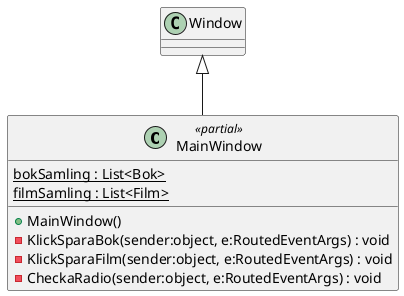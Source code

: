 @startuml
class MainWindow <<partial>> {
    {static} bokSamling : List<Bok>
    {static} filmSamling : List<Film>
    + MainWindow()
    - KlickSparaBok(sender:object, e:RoutedEventArgs) : void
    - KlickSparaFilm(sender:object, e:RoutedEventArgs) : void
    - CheckaRadio(sender:object, e:RoutedEventArgs) : void
}
Window <|-- MainWindow
@enduml
